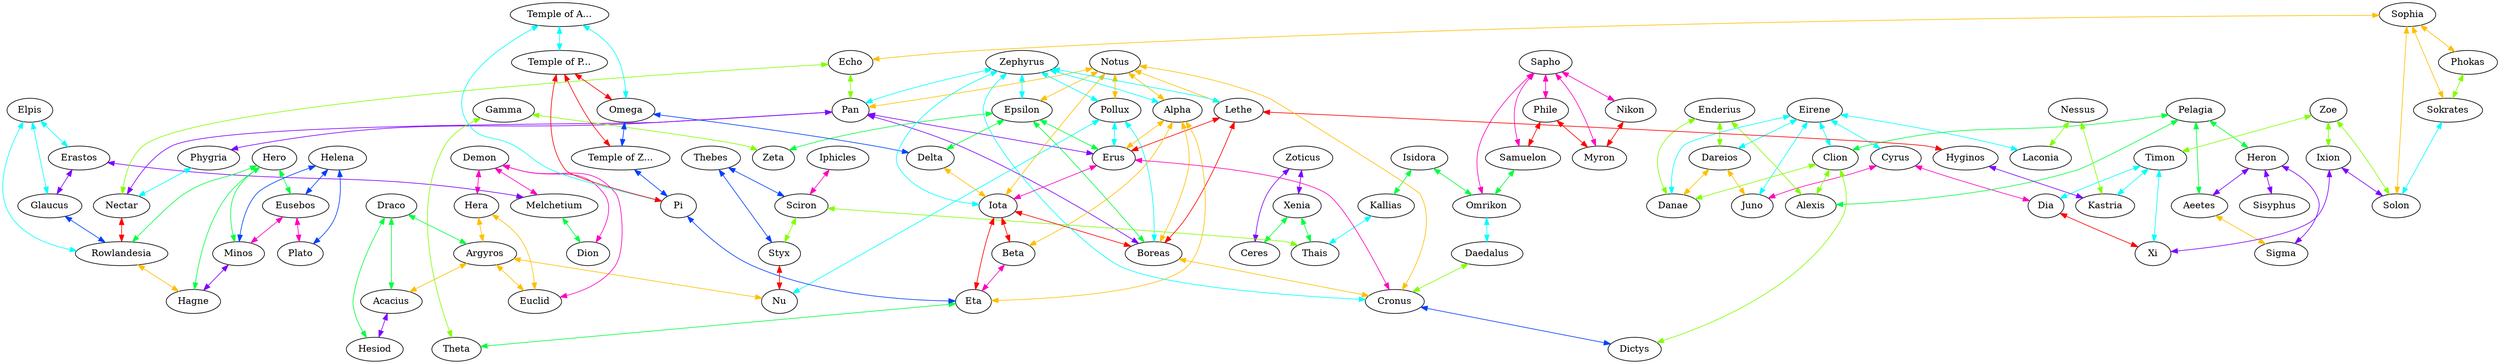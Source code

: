 graph x {
"Nikon" [pos="1.375,-4.48611111111111",label="Nikon"]
"Myron" [pos="0.708333333333333,-4.47222222222222",label="Myron"]
"Phile" [pos="0.291666666666667,-4.18055555555556",label="Phile"]
"Sapho" [pos="0.708333333333333,-3.91666666666667",label="Sapho"]
"Samuelon" [pos="0.361111111111111,-3.47222222222222",label="Samuelon"]
"Omrikon" [pos="1.80555555555556,-3.22222222222222",label="Omrikon"]
"Isidora" [pos="1.30555555555556,-2.86111111111111",label="Isidora"]
"Kallias" [pos="2.02777777777778,-2.45833333333333",label="Kallias"]
"Thais" [pos="2.59722222222222,-2.23611111111111",label="Thais"]
"Xenia" [pos="3.05555555555556,-2.30555555555556",label="Xenia"]
"Zoticus" [pos="3.47222222222222,-1.81944444444444",label="Zoticus"]
"Ceres" [pos="3.5,-2.25",label="Ceres"]
"Juno" [pos="2.02777777777778,-7.68055555555556",label="Juno"]
"Cyrus" [pos="2.33333333333333,-7.27777777777778",label="Cyrus"]
"Eirene" [pos="1.79166666666667,-7.08333333333333",label="Eirene"]
"Dareios" [pos="1.375,-7.40277777777778",label="Dareios"]
"Enderius" [pos="0.819444444444444,-7.27777777777778",label="Enderius"]
"Danae" [pos="1.22222222222222,-6.86111111111111",label="Danae"]
"Clion" [pos="1.38888888888889,-6.375",label="Clion"]
"Alexis" [pos="0.444444444444444,-6.44444444444444",label="Alexis"]
"Pelagia" [pos="0.819444444444444,-5.875",label="Pelagia"]
"Aeetes" [pos="0.388888888888889,-5.51388888888889",label="Aeetes"]
"Heron" [pos="0.902777777777778,-5.18055555555556",label="Heron"]
"Sigma" [pos="0.472222222222222,-5.11111111111111",label="Sigma"]
"Sisyphus" [pos="1.40277777777778,-5.13888888888889",label="Sisyphus"]
"Hesiod" [pos="4.27777777777778,-2.06944444444444",label="Hesiod"]
"Draco" [pos="4.75,-2.51388888888889",label="Draco"]
"Acacius" [pos="5.22222222222222,-2.27777777777778",label="Acacius"]
"Argyros" [pos="5.69444444444444,-2.38888888888889",label="Argyros"]
"Euclid" [pos="6.26388888888889,-2.88888888888889",label="Euclid"]
"Hera" [pos="5.80555555555556,-3.01388888888889",label="Hera"]
"Demon" [pos="6.36111111111111,-3.43055555555556",label="Demon"]
"Dion" [pos="6.68055555555556,-3.875",label="Dion"]
"Melchetium" [pos="7.11111111111111,-4.22222222222222",label="Melchetium"]
"Erastos" [pos="7.20833333333333,-4.94444444444444",label="Erastos"]
"Elpis" [pos="7.05555555555556,-5.36111111111111",label="Elpis"]
"Glaucus" [pos="7.58333333333333,-5.56944444444444",label="Glaucus"]
"Rowlandesia" [pos="7.18055555555556,-6",label="Rowlandesia"]
"Hagne" [pos="7.52777777777778,-6.56944444444444",label="Hagne"]
"Hero" [pos="6.84722222222222,-6.47222222222222",label="Hero"]
"Minos" [pos="6.90277777777778,-7.19444444444444",label="Minos"]
"Eusebos" [pos="6.51388888888889,-6.98611111111111",label="Eusebos"]
"Helena" [pos="6.70833333333333,-7.54166666666667",label="Helena"]
"Plato" [pos="6.09722222222222,-7.375",label="Plato"]
"Dictys" [pos="2.18055555555556,-5.01388888888889",label="Dictys"]
"Cronus" [pos="2.11111111111111,-4.47222222222222",label="Cronus"]
"Daedalus" [pos="2.44444444444444,-3.95833333333333",label="Daedalus"]
"Phygria" [pos="6.08333333333333,-5.65277777777778",label="Phygria"]
"Nectar" [pos="6.13888888888889,-6.15277777777778",label="Nectar"]
"Pan" [pos="5.77777777777778,-5.91666666666667",label="Pan"]
"Echo" [pos="5.54166666666667,-6.36111111111111",label="Echo"]
"Iphicles" [pos="3.44444444444444,-3.33333333333333",label="Iphicles"]
"Sciron" [pos="3.90277777777778,-3.06944444444444",label="Sciron"]
"Thebes" [pos="4.36111111111111,-3.05555555555556",label="Thebes"]
"Styx" [pos="4.70833333333333,-3.58333333333333",label="Styx"]
"Nu" [pos="5.125,-3.27777777777778",label="Nu"]
"Pollux" [pos="5.45833333333333,-3.72222222222222",label="Pollux"]
"Phokas" [pos="5.63888888888889,-7.93055555555556",label="Phokas"]
"Sokrates" [pos="5.09722222222222,-8.09722222222222",label="Sokrates"]
"Sophia" [pos="5.20833333333333,-7.68055555555556",label="Sophia"]
"Solon" [pos="4.59722222222222,-7.95833333333333",label="Solon"]
"Ixion" [pos="4.06944444444444,-8.19444444444444",label="Ixion"]
"Xi" [pos="3.41666666666667,-8.29166666666667",label="Xi"]
"Zoe" [pos="4.04166666666667,-7.79166666666667",label="Zoe"]
"Timon" [pos="3.40277777777778,-7.61111111111111",label="Timon"]
"Dia" [pos="2.88888888888889,-7.84722222222222",label="Dia"]
"Kastria" [pos="4.06944444444444,-6.81944444444444",label="Kastria"]
"Nessus" [pos="3.47222222222222,-6.81944444444444",label="Nessus"]
"Laconia" [pos="2.97222222222222,-6.65277777777778",label="Laconia"]
"Hyginos" [pos="3.65277777777778,-6.15277777777778",label="Hyginos"]
"Lethe" [pos="2.90277777777778,-5.81944444444444",label="Lethe"]
"Alpha" [pos="4.77777777777778,-5.56944444444444",label="Alpha"]
"Beta" [pos="5.16666666666667,-5.04166666666667",label="Beta"]
"Iota" [pos="4.95833333333333,-4.31944444444444",label="Iota"]
"Delta" [pos="4.38888888888889,-4",label="Delta"]
"Epsilon" [pos="3.56944444444444,-4.09722222222222",label="Epsilon"]
"Zeta" [pos="3.13888888888889,-4.27777777777778",label="Zeta"]
"Gamma" [pos="3.13888888888889,-5.16666666666667",label="Gamma"]
"Theta" [pos="3.69444444444444,-5.65277777777778",label="Theta"]
"Eta" [pos="4.23611111111111,-5.65277777777778",label="Eta"]
"Pi" [pos="3.93055555555556,-5.29166666666667",label="Pi"]
"Omega" [pos="4.23611111111111,-4.40277777777778",label="Omega"]
"Temple of Zeus" [pos="4.56944444444444,-4.66666666666667",label="Temple of Z..."]
"Temple of Artemis" [pos="3.56944444444444,-5.04166666666667",label="Temple of A..."]
"Temple of Poseidon" [pos="3.93055555555556,-4.88888888888889",label="Temple of P..."]
"Notus" [pos="5.04166666666667,-6.58333333333333",label="Notus"]
"Zephyrus" [pos="2.48611111111111,-5.79166666666667",label="Zephyrus"]
"Boreas" [pos="2.88888888888889,-3.13888888888889",label="Boreas"]
"Erus" [pos="6.26388888888889,-4.51388888888889",label="Erus"]
"Notus" -- "Lethe" [dir="both",color="0.125,1,1"]
"Notus" -- "Pollux" [dir="both",color="0.125,1,1"]
"Notus" -- "Epsilon" [dir="both",color="0.125,1,1"]
"Notus" -- "Pan" [dir="both",color="0.125,1,1"]
"Notus" -- "Cronus" [dir="both",color="0.125,1,1"]
"Notus" -- "Iota" [dir="both",color="0.125,1,1"]
"Notus" -- "Alpha" [dir="both",color="0.125,1,1"]
"Zoe" -- "Timon" [dir="both",color="0.25,1,1"]
"Zoe" -- "Solon" [dir="both",color="0.25,1,1"]
"Zoe" -- "Ixion" [dir="both",color="0.25,1,1"]
"Pelagia" -- "Aeetes" [dir="both",color="0.375,1,1"]
"Pelagia" -- "Heron" [dir="both",color="0.375,1,1"]
"Pelagia" -- "Clion" [dir="both",color="0.375,1,1"]
"Pelagia" -- "Alexis" [dir="both",color="0.375,1,1"]
"Zephyrus" -- "Lethe" [dir="both",color="0.5,1,1"]
"Zephyrus" -- "Pollux" [dir="both",color="0.5,1,1"]
"Zephyrus" -- "Epsilon" [dir="both",color="0.5,1,1"]
"Zephyrus" -- "Pan" [dir="both",color="0.5,1,1"]
"Zephyrus" -- "Cronus" [dir="both",color="0.5,1,1"]
"Zephyrus" -- "Iota" [dir="both",color="0.5,1,1"]
"Zephyrus" -- "Alpha" [dir="both",color="0.5,1,1"]
"Thebes" -- "Styx" [dir="both",color="0.625,1,1"]
"Thebes" -- "Sciron" [dir="both",color="0.625,1,1"]
"Zoticus" -- "Xenia" [dir="both",color="0.75,1,1"]
"Zoticus" -- "Ceres" [dir="both",color="0.75,1,1"]
"Sapho" -- "Myron" [dir="both",color="0.875,1,1"]
"Sapho" -- "Omrikon" [dir="both",color="0.875,1,1"]
"Sapho" -- "Samuelon" [dir="both",color="0.875,1,1"]
"Sapho" -- "Nikon" [dir="both",color="0.875,1,1"]
"Sapho" -- "Phile" [dir="both",color="0.875,1,1"]
"Lethe" -- "Boreas" [dir="both",color="1,1,1"]
"Lethe" -- "Erus" [dir="both",color="1,1,1"]
"Lethe" -- "Hyginos" [dir="both",color="1,1,1"]
"Sophia" -- "Solon" [dir="both",color="0.125,1,1"]
"Sophia" -- "Sokrates" [dir="both",color="0.125,1,1"]
"Sophia" -- "Phokas" [dir="both",color="0.125,1,1"]
"Sophia" -- "Echo" [dir="both",color="0.125,1,1"]
"Nessus" -- "Laconia" [dir="both",color="0.25,1,1"]
"Nessus" -- "Kastria" [dir="both",color="0.25,1,1"]
"Isidora" -- "Omrikon" [dir="both",color="0.375,1,1"]
"Isidora" -- "Kallias" [dir="both",color="0.375,1,1"]
"Temple of Artemis" -- "Pi" [dir="both",color="0.5,1,1"]
"Temple of Artemis" -- "Omega" [dir="both",color="0.5,1,1"]
"Temple of Artemis" -- "Temple of Poseidon" [dir="both",color="0.5,1,1"]
"Helena" -- "Eusebos" [dir="both",color="0.625,1,1"]
"Helena" -- "Plato" [dir="both",color="0.625,1,1"]
"Helena" -- "Minos" [dir="both",color="0.625,1,1"]
"Heron" -- "Aeetes" [dir="both",color="0.75,1,1"]
"Heron" -- "Sisyphus" [dir="both",color="0.75,1,1"]
"Heron" -- "Sigma" [dir="both",color="0.75,1,1"]
"Iphicles" -- "Sciron" [dir="both",color="0.875,1,1"]
"Temple of Poseidon" -- "Pi" [dir="both",color="1,1,1"]
"Temple of Poseidon" -- "Temple of Zeus" [dir="both",color="1,1,1"]
"Temple of Poseidon" -- "Omega" [dir="both",color="1,1,1"]
"Aeetes" -- "Sigma" [dir="both",color="0.125,1,1"]
"Phokas" -- "Sokrates" [dir="both",color="0.25,1,1"]
"Hero" -- "Rowlandesia" [dir="both",color="0.375,1,1"]
"Hero" -- "Eusebos" [dir="both",color="0.375,1,1"]
"Hero" -- "Minos" [dir="both",color="0.375,1,1"]
"Hero" -- "Hagne" [dir="both",color="0.375,1,1"]
"Elpis" -- "Rowlandesia" [dir="both",color="0.5,1,1"]
"Elpis" -- "Glaucus" [dir="both",color="0.5,1,1"]
"Elpis" -- "Erastos" [dir="both",color="0.5,1,1"]
"Omega" -- "Temple of Zeus" [dir="both",color="0.625,1,1"]
"Omega" -- "Delta" [dir="both",color="0.625,1,1"]
"Ixion" -- "Solon" [dir="both",color="0.75,1,1"]
"Ixion" -- "Xi" [dir="both",color="0.75,1,1"]
"Eusebos" -- "Plato" [dir="both",color="0.875,1,1"]
"Eusebos" -- "Minos" [dir="both",color="0.875,1,1"]
"Nikon" -- "Myron" [dir="both",color="1,1,1"]
"Alpha" -- "Boreas" [dir="both",color="0.125,1,1"]
"Alpha" -- "Beta" [dir="both",color="0.125,1,1"]
"Alpha" -- "Eta" [dir="both",color="0.125,1,1"]
"Alpha" -- "Erus" [dir="both",color="0.125,1,1"]
"Sciron" -- "Thais" [dir="both",color="0.25,1,1"]
"Sciron" -- "Styx" [dir="both",color="0.25,1,1"]
"Epsilon" -- "Boreas" [dir="both",color="0.375,1,1"]
"Epsilon" -- "Zeta" [dir="both",color="0.375,1,1"]
"Epsilon" -- "Erus" [dir="both",color="0.375,1,1"]
"Epsilon" -- "Delta" [dir="both",color="0.375,1,1"]
"Timon" -- "Dia" [dir="both",color="0.5,1,1"]
"Timon" -- "Xi" [dir="both",color="0.5,1,1"]
"Timon" -- "Kastria" [dir="both",color="0.5,1,1"]
"Temple of Zeus" -- "Pi" [dir="both",color="0.625,1,1"]
"Erastos" -- "Glaucus" [dir="both",color="0.75,1,1"]
"Erastos" -- "Melchetium" [dir="both",color="0.75,1,1"]
"Demon" -- "Hera" [dir="both",color="0.875,1,1"]
"Demon" -- "Euclid" [dir="both",color="0.875,1,1"]
"Demon" -- "Melchetium" [dir="both",color="0.875,1,1"]
"Demon" -- "Dion" [dir="both",color="0.875,1,1"]
"Phile" -- "Myron" [dir="both",color="1,1,1"]
"Phile" -- "Samuelon" [dir="both",color="1,1,1"]
"Hera" -- "Euclid" [dir="both",color="0.125,1,1"]
"Hera" -- "Argyros" [dir="both",color="0.125,1,1"]
"Enderius" -- "Alexis" [dir="both",color="0.25,1,1"]
"Enderius" -- "Danae" [dir="both",color="0.25,1,1"]
"Enderius" -- "Dareios" [dir="both",color="0.25,1,1"]
"Draco" -- "Argyros" [dir="both",color="0.375,1,1"]
"Draco" -- "Hesiod" [dir="both",color="0.375,1,1"]
"Draco" -- "Acacius" [dir="both",color="0.375,1,1"]
"Eirene" -- "Laconia" [dir="both",color="0.5,1,1"]
"Eirene" -- "Clion" [dir="both",color="0.5,1,1"]
"Eirene" -- "Danae" [dir="both",color="0.5,1,1"]
"Eirene" -- "Juno" [dir="both",color="0.5,1,1"]
"Eirene" -- "Dareios" [dir="both",color="0.5,1,1"]
"Eirene" -- "Cyrus" [dir="both",color="0.5,1,1"]
"Minos" -- "Hagne" [dir="both",color="0.75,1,1"]
"Cyrus" -- "Dia" [dir="both",color="0.875,1,1"]
"Cyrus" -- "Juno" [dir="both",color="0.875,1,1"]
"Dia" -- "Xi" [dir="both",color="1,1,1"]
"Argyros" -- "Euclid" [dir="both",color="0.125,1,1"]
"Argyros" -- "Nu" [dir="both",color="0.125,1,1"]
"Argyros" -- "Acacius" [dir="both",color="0.125,1,1"]
"Gamma" -- "Zeta" [dir="both",color="0.25,1,1"]
"Gamma" -- "Theta" [dir="both",color="0.25,1,1"]
"Samuelon" -- "Omrikon" [dir="both",color="0.375,1,1"]
"Omrikon" -- "Daedalus" [dir="both",color="0.5,1,1"]
"Pi" -- "Eta" [dir="both",color="0.625,1,1"]
"Hyginos" -- "Kastria" [dir="both",color="0.75,1,1"]
"Styx" -- "Nu" [dir="both",color="1,1,1"]
"Delta" -- "Iota" [dir="both",color="0.125,1,1"]
"Echo" -- "Nectar" [dir="both",color="0.25,1,1"]
"Echo" -- "Pan" [dir="both",color="0.25,1,1"]
"Xenia" -- "Ceres" [dir="both",color="0.375,1,1"]
"Xenia" -- "Thais" [dir="both",color="0.375,1,1"]
"Pollux" -- "Boreas" [dir="both",color="0.5,1,1"]
"Pollux" -- "Erus" [dir="both",color="0.5,1,1"]
"Pollux" -- "Nu" [dir="both",color="0.5,1,1"]
"Glaucus" -- "Rowlandesia" [dir="both",color="0.625,1,1"]
"Pan" -- "Boreas" [dir="both",color="0.75,1,1"]
"Pan" -- "Nectar" [dir="both",color="0.75,1,1"]
"Pan" -- "Phygria" [dir="both",color="0.75,1,1"]
"Pan" -- "Erus" [dir="both",color="0.75,1,1"]
"Erus" -- "Cronus" [dir="both",color="0.875,1,1"]
"Erus" -- "Iota" [dir="both",color="0.875,1,1"]
"Iota" -- "Boreas" [dir="both",color="1,1,1"]
"Iota" -- "Beta" [dir="both",color="1,1,1"]
"Iota" -- "Eta" [dir="both",color="1,1,1"]
"Boreas" -- "Cronus" [dir="both",color="0.125,1,1"]
"Clion" -- "Alexis" [dir="both",color="0.25,1,1"]
"Clion" -- "Dictys" [dir="both",color="0.25,1,1"]
"Clion" -- "Danae" [dir="both",color="0.25,1,1"]
"Melchetium" -- "Dion" [dir="both",color="0.375,1,1"]
"Phygria" -- "Nectar" [dir="both",color="0.5,1,1"]
"Beta" -- "Eta" [dir="both",color="0.875,1,1"]
"Nectar" -- "Rowlandesia" [dir="both",color="1,1,1"]
"Rowlandesia" -- "Hagne" [dir="both",color="0.125,1,1"]
"Daedalus" -- "Cronus" [dir="both",color="0.25,1,1"]
"Kallias" -- "Thais" [dir="both",color="0.5,1,1"]
"Cronus" -- "Dictys" [dir="both",color="0.625,1,1"]
"Acacius" -- "Hesiod" [dir="both",color="0.75,1,1"]
"Dareios" -- "Danae" [dir="both",color="0.125,1,1"]
"Dareios" -- "Juno" [dir="both",color="0.125,1,1"]
"Eta" -- "Theta" [dir="both",color="0.375,1,1"]
"Sokrates" -- "Solon" [dir="both",color="0.5,1,1"]
}
